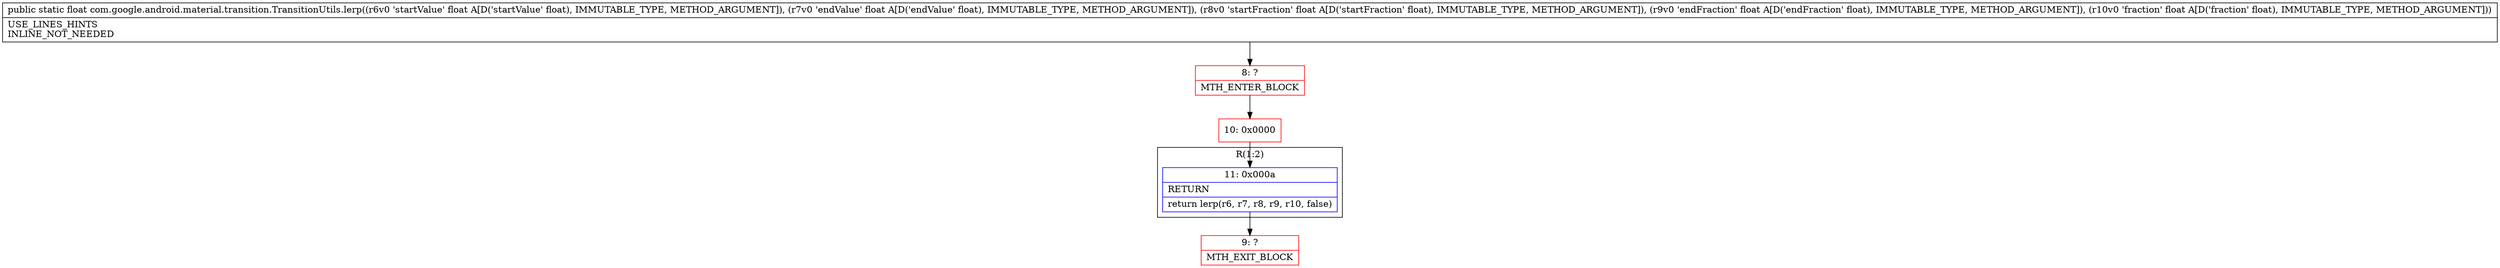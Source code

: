 digraph "CFG forcom.google.android.material.transition.TransitionUtils.lerp(FFFFF)F" {
subgraph cluster_Region_1450688726 {
label = "R(1:2)";
node [shape=record,color=blue];
Node_11 [shape=record,label="{11\:\ 0x000a|RETURN\l|return lerp(r6, r7, r8, r9, r10, false)\l}"];
}
Node_8 [shape=record,color=red,label="{8\:\ ?|MTH_ENTER_BLOCK\l}"];
Node_10 [shape=record,color=red,label="{10\:\ 0x0000}"];
Node_9 [shape=record,color=red,label="{9\:\ ?|MTH_EXIT_BLOCK\l}"];
MethodNode[shape=record,label="{public static float com.google.android.material.transition.TransitionUtils.lerp((r6v0 'startValue' float A[D('startValue' float), IMMUTABLE_TYPE, METHOD_ARGUMENT]), (r7v0 'endValue' float A[D('endValue' float), IMMUTABLE_TYPE, METHOD_ARGUMENT]), (r8v0 'startFraction' float A[D('startFraction' float), IMMUTABLE_TYPE, METHOD_ARGUMENT]), (r9v0 'endFraction' float A[D('endFraction' float), IMMUTABLE_TYPE, METHOD_ARGUMENT]), (r10v0 'fraction' float A[D('fraction' float), IMMUTABLE_TYPE, METHOD_ARGUMENT]))  | USE_LINES_HINTS\lINLINE_NOT_NEEDED\l}"];
MethodNode -> Node_8;Node_11 -> Node_9;
Node_8 -> Node_10;
Node_10 -> Node_11;
}

